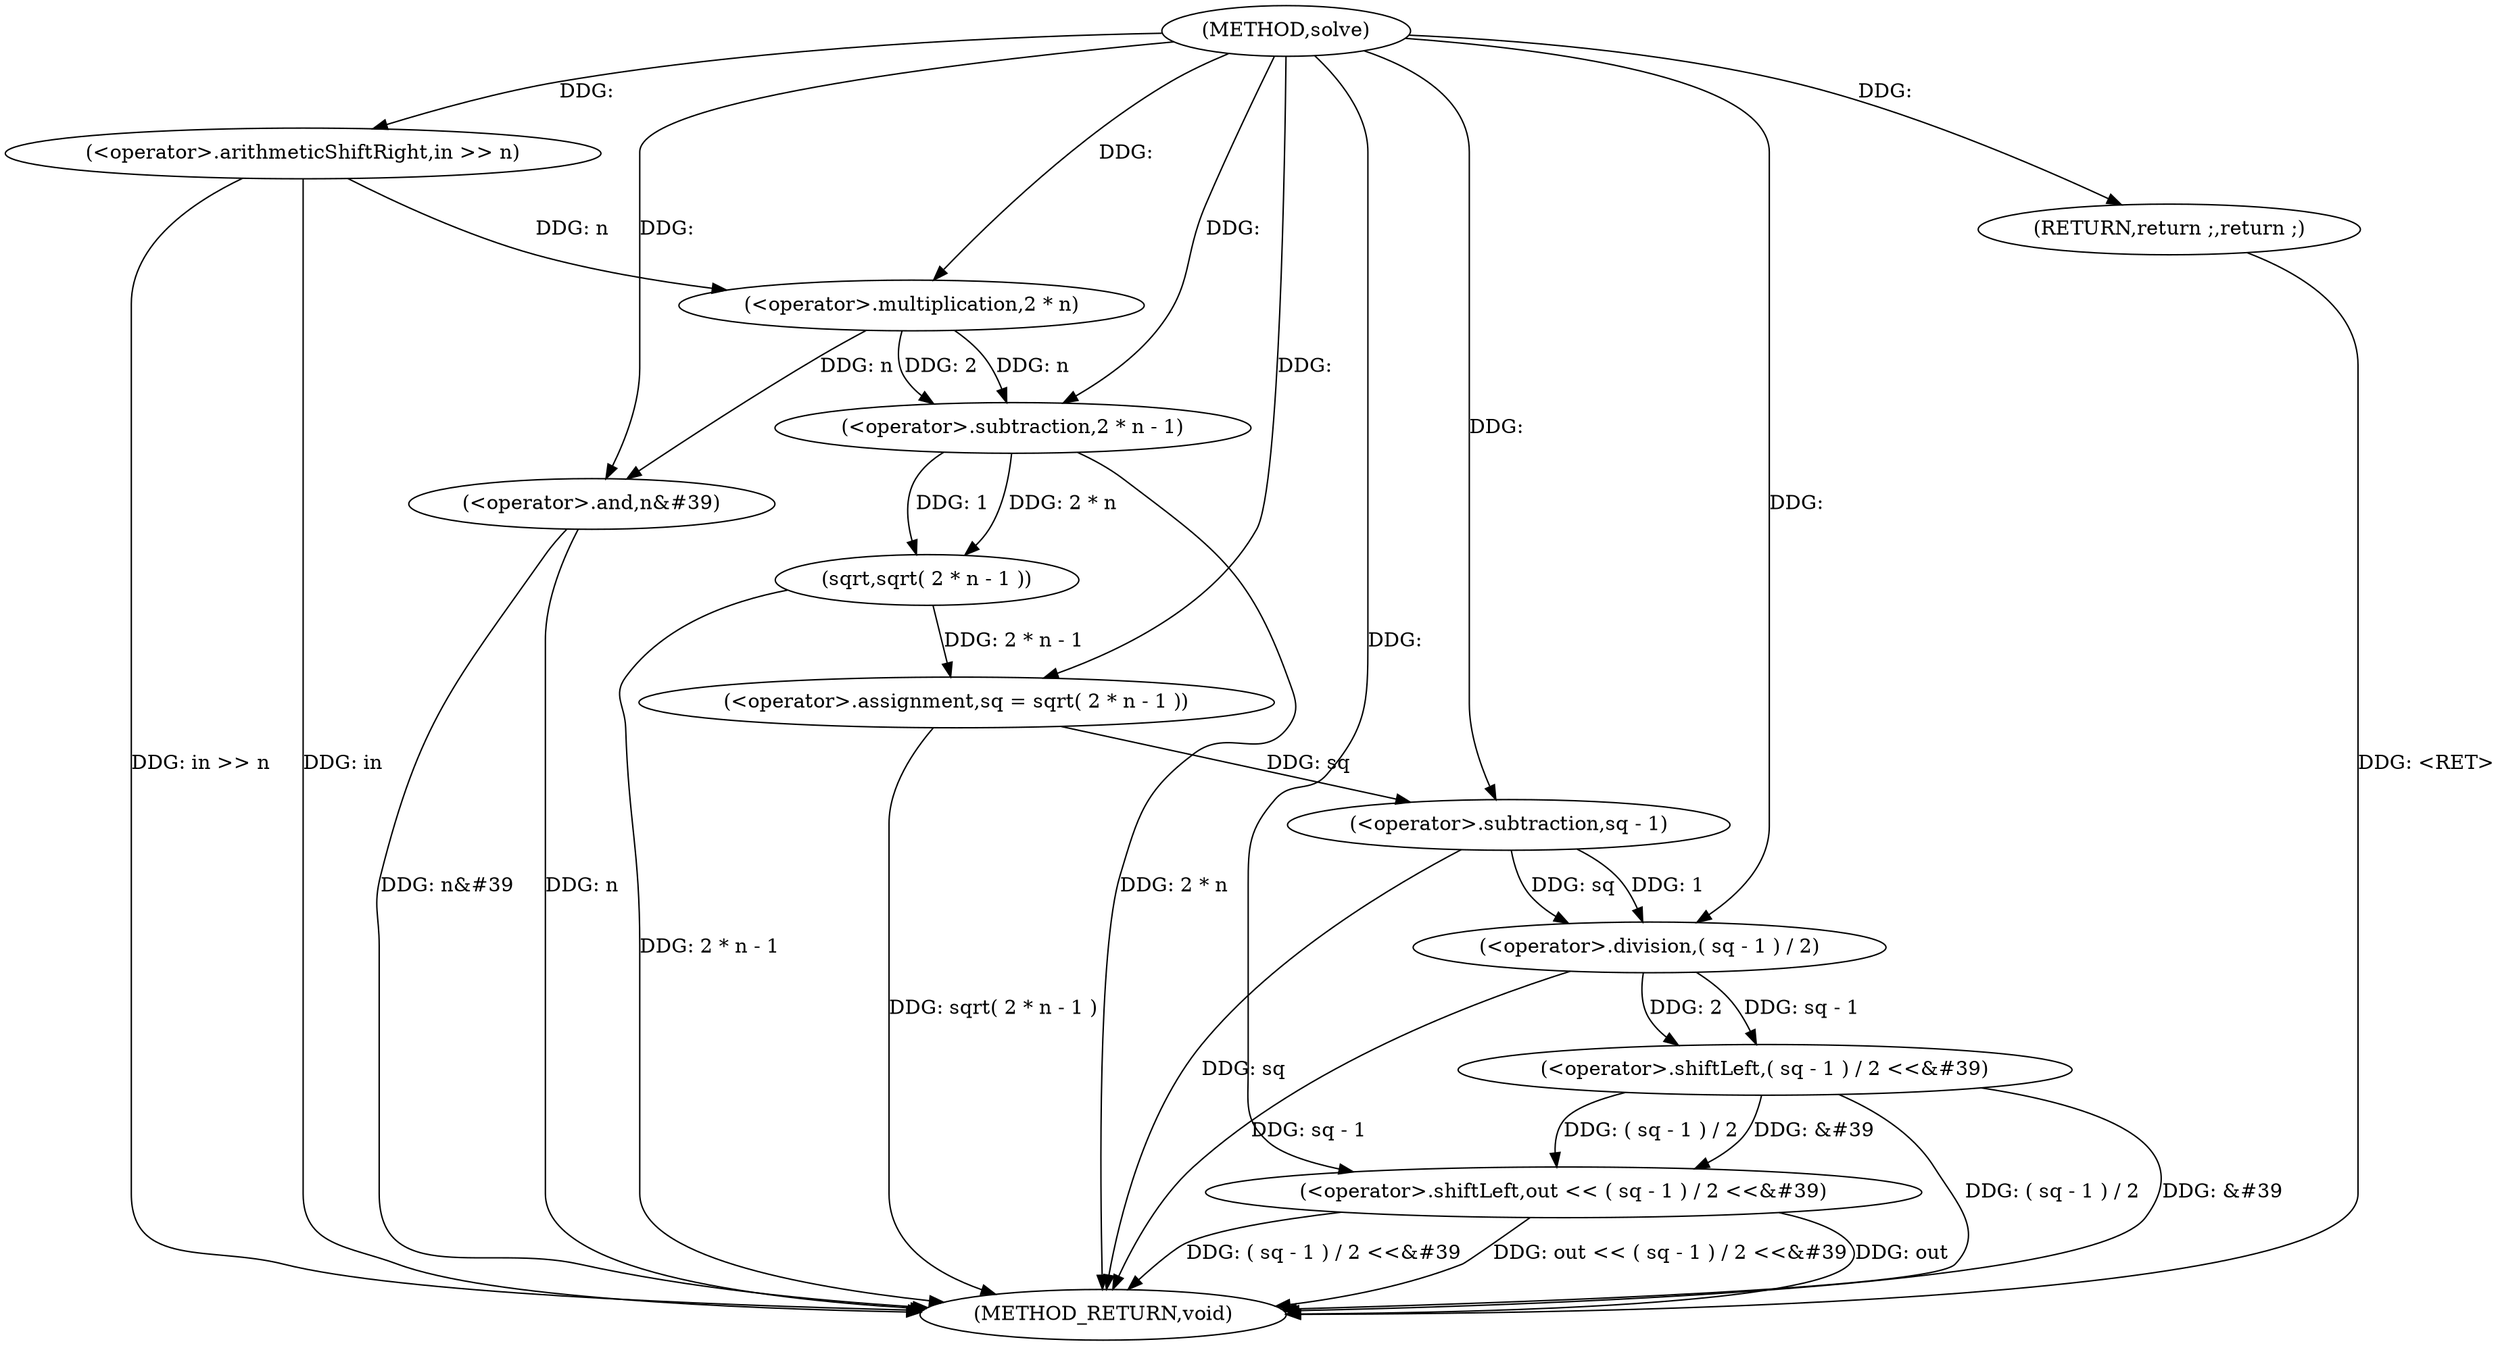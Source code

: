 digraph "solve" {  
"1000290" [label = "(METHOD,solve)" ]
"1000319" [label = "(METHOD_RETURN,void)" ]
"1000293" [label = "(<operator>.arithmeticShiftRight,in >> n)" ]
"1000297" [label = "(<operator>.assignment,sq = sqrt( 2 * n - 1 ))" ]
"1000305" [label = "(<operator>.shiftLeft,out << ( sq - 1 ) / 2 <<&#39)" ]
"1000315" [label = "(<operator>.and,n&#39)" ]
"1000318" [label = "(RETURN,return ;,return ;)" ]
"1000299" [label = "(sqrt,sqrt( 2 * n - 1 ))" ]
"1000307" [label = "(<operator>.shiftLeft,( sq - 1 ) / 2 <<&#39)" ]
"1000300" [label = "(<operator>.subtraction,2 * n - 1)" ]
"1000308" [label = "(<operator>.division,( sq - 1 ) / 2)" ]
"1000301" [label = "(<operator>.multiplication,2 * n)" ]
"1000309" [label = "(<operator>.subtraction,sq - 1)" ]
  "1000293" -> "1000319"  [ label = "DDG: in >> n"] 
  "1000300" -> "1000319"  [ label = "DDG: 2 * n"] 
  "1000299" -> "1000319"  [ label = "DDG: 2 * n - 1"] 
  "1000297" -> "1000319"  [ label = "DDG: sqrt( 2 * n - 1 )"] 
  "1000309" -> "1000319"  [ label = "DDG: sq"] 
  "1000308" -> "1000319"  [ label = "DDG: sq - 1"] 
  "1000307" -> "1000319"  [ label = "DDG: ( sq - 1 ) / 2"] 
  "1000307" -> "1000319"  [ label = "DDG: &#39"] 
  "1000305" -> "1000319"  [ label = "DDG: ( sq - 1 ) / 2 <<&#39"] 
  "1000305" -> "1000319"  [ label = "DDG: out << ( sq - 1 ) / 2 <<&#39"] 
  "1000315" -> "1000319"  [ label = "DDG: n"] 
  "1000315" -> "1000319"  [ label = "DDG: n&#39"] 
  "1000318" -> "1000319"  [ label = "DDG: <RET>"] 
  "1000305" -> "1000319"  [ label = "DDG: out"] 
  "1000293" -> "1000319"  [ label = "DDG: in"] 
  "1000299" -> "1000297"  [ label = "DDG: 2 * n - 1"] 
  "1000290" -> "1000318"  [ label = "DDG: "] 
  "1000290" -> "1000293"  [ label = "DDG: "] 
  "1000290" -> "1000297"  [ label = "DDG: "] 
  "1000290" -> "1000305"  [ label = "DDG: "] 
  "1000307" -> "1000305"  [ label = "DDG: ( sq - 1 ) / 2"] 
  "1000307" -> "1000305"  [ label = "DDG: &#39"] 
  "1000301" -> "1000315"  [ label = "DDG: n"] 
  "1000290" -> "1000315"  [ label = "DDG: "] 
  "1000300" -> "1000299"  [ label = "DDG: 1"] 
  "1000300" -> "1000299"  [ label = "DDG: 2 * n"] 
  "1000308" -> "1000307"  [ label = "DDG: sq - 1"] 
  "1000308" -> "1000307"  [ label = "DDG: 2"] 
  "1000301" -> "1000300"  [ label = "DDG: n"] 
  "1000301" -> "1000300"  [ label = "DDG: 2"] 
  "1000290" -> "1000300"  [ label = "DDG: "] 
  "1000309" -> "1000308"  [ label = "DDG: sq"] 
  "1000309" -> "1000308"  [ label = "DDG: 1"] 
  "1000290" -> "1000308"  [ label = "DDG: "] 
  "1000290" -> "1000301"  [ label = "DDG: "] 
  "1000293" -> "1000301"  [ label = "DDG: n"] 
  "1000297" -> "1000309"  [ label = "DDG: sq"] 
  "1000290" -> "1000309"  [ label = "DDG: "] 
}
